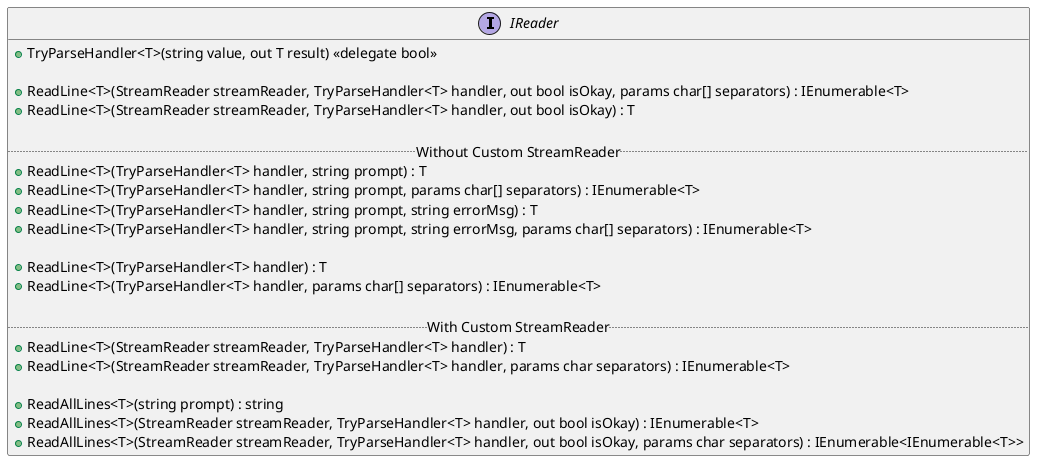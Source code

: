 @startuml IO

interface IReader{
    +TryParseHandler<T>(string value, out T result) <<delegate bool>>

    +ReadLine<T>(StreamReader streamReader, TryParseHandler<T> handler, out bool isOkay, params char[] separators) : IEnumerable<T> 
    +ReadLine<T>(StreamReader streamReader, TryParseHandler<T> handler, out bool isOkay) : T

    .. Without Custom StreamReader ..
    +ReadLine<T>(TryParseHandler<T> handler, string prompt) : T
    +ReadLine<T>(TryParseHandler<T> handler, string prompt, params char[] separators) : IEnumerable<T>
    +ReadLine<T>(TryParseHandler<T> handler, string prompt, string errorMsg) : T
    +ReadLine<T>(TryParseHandler<T> handler, string prompt, string errorMsg, params char[] separators) : IEnumerable<T>
    
    +ReadLine<T>(TryParseHandler<T> handler) : T 
    +ReadLine<T>(TryParseHandler<T> handler, params char[] separators) : IEnumerable<T> 

    .. With Custom StreamReader ..
    +ReadLine<T>(StreamReader streamReader, TryParseHandler<T> handler) : T
    +ReadLine<T>(StreamReader streamReader, TryParseHandler<T> handler, params char separators) : IEnumerable<T>

    +ReadAllLines<T>(string prompt) : string
    +ReadAllLines<T>(StreamReader streamReader, TryParseHandler<T> handler, out bool isOkay) : IEnumerable<T>
    +ReadAllLines<T>(StreamReader streamReader, TryParseHandler<T> handler, out bool isOkay, params char separators) : IEnumerable<IEnumerable<T>>
}

@enduml